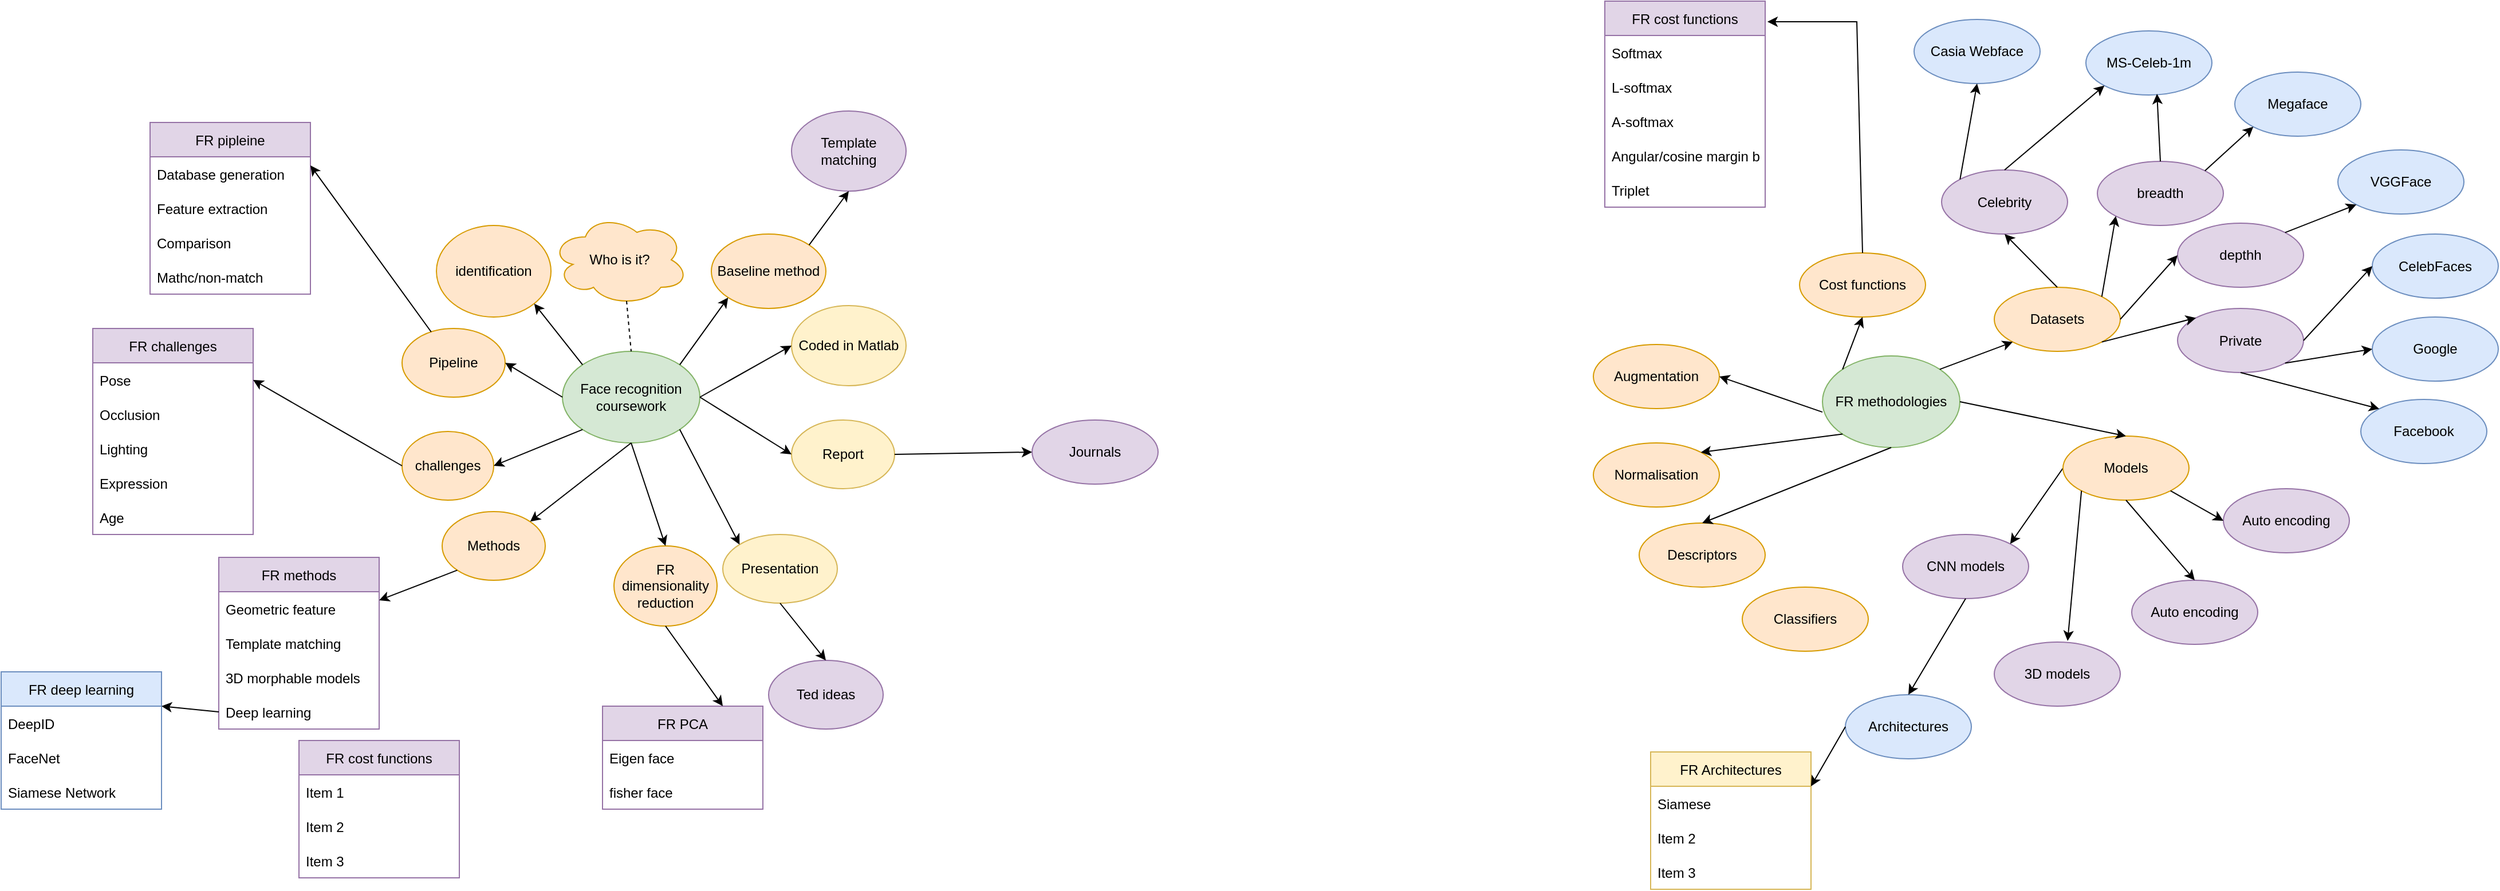 <mxfile version="16.5.1" type="device"><diagram id="HhDOlZ_Z6bq9f6RUMag8" name="Page-1"><mxGraphModel dx="1422" dy="865" grid="1" gridSize="10" guides="1" tooltips="1" connect="1" arrows="1" fold="1" page="1" pageScale="1" pageWidth="1169" pageHeight="827" math="0" shadow="0"><root><mxCell id="0"/><mxCell id="1" parent="0"/><mxCell id="H_3kxRX-NUofgv-dXntm-1" value="Face recognition coursework" style="ellipse;whiteSpace=wrap;html=1;fillColor=#d5e8d4;strokeColor=#82b366;" parent="1" vertex="1"><mxGeometry x="550" y="330" width="120" height="80" as="geometry"/></mxCell><mxCell id="H_3kxRX-NUofgv-dXntm-3" value="Who is it?" style="ellipse;shape=cloud;whiteSpace=wrap;html=1;fillColor=#ffe6cc;strokeColor=#d79b00;" parent="1" vertex="1"><mxGeometry x="540" y="210" width="120" height="80" as="geometry"/></mxCell><mxCell id="H_3kxRX-NUofgv-dXntm-4" value="" style="endArrow=none;dashed=1;html=1;rounded=0;entryX=0.5;entryY=0;entryDx=0;entryDy=0;exitX=0.55;exitY=0.95;exitDx=0;exitDy=0;exitPerimeter=0;" parent="1" source="H_3kxRX-NUofgv-dXntm-3" target="H_3kxRX-NUofgv-dXntm-1" edge="1"><mxGeometry width="50" height="50" relative="1" as="geometry"><mxPoint x="540" y="460" as="sourcePoint"/><mxPoint x="590" y="410" as="targetPoint"/></mxGeometry></mxCell><mxCell id="H_3kxRX-NUofgv-dXntm-7" value="identification" style="ellipse;whiteSpace=wrap;html=1;fillColor=#ffe6cc;strokeColor=#d79b00;" parent="1" vertex="1"><mxGeometry x="440" y="220" width="100" height="80" as="geometry"/></mxCell><mxCell id="H_3kxRX-NUofgv-dXntm-8" value="" style="endArrow=classic;html=1;rounded=0;exitX=0;exitY=0;exitDx=0;exitDy=0;entryX=1;entryY=1;entryDx=0;entryDy=0;" parent="1" source="H_3kxRX-NUofgv-dXntm-1" target="H_3kxRX-NUofgv-dXntm-7" edge="1"><mxGeometry width="50" height="50" relative="1" as="geometry"><mxPoint x="540" y="460" as="sourcePoint"/><mxPoint x="590" y="410" as="targetPoint"/></mxGeometry></mxCell><mxCell id="H_3kxRX-NUofgv-dXntm-17" value="Pipeline" style="ellipse;whiteSpace=wrap;html=1;fillColor=#ffe6cc;strokeColor=#d79b00;" parent="1" vertex="1"><mxGeometry x="410" y="310" width="90" height="60" as="geometry"/></mxCell><mxCell id="H_3kxRX-NUofgv-dXntm-18" value="FR pipleine" style="swimlane;fontStyle=0;childLayout=stackLayout;horizontal=1;startSize=30;horizontalStack=0;resizeParent=1;resizeParentMax=0;resizeLast=0;collapsible=1;marginBottom=0;fillColor=#e1d5e7;strokeColor=#9673a6;" parent="1" vertex="1"><mxGeometry x="190" y="130" width="140" height="150" as="geometry"><mxRectangle x="120" y="270" width="90" height="30" as="alternateBounds"/></mxGeometry></mxCell><mxCell id="H_3kxRX-NUofgv-dXntm-19" value="Database generation" style="text;strokeColor=none;fillColor=none;align=left;verticalAlign=middle;spacingLeft=4;spacingRight=4;overflow=hidden;points=[[0,0.5],[1,0.5]];portConstraint=eastwest;rotatable=0;" parent="H_3kxRX-NUofgv-dXntm-18" vertex="1"><mxGeometry y="30" width="140" height="30" as="geometry"/></mxCell><mxCell id="H_3kxRX-NUofgv-dXntm-20" value="Feature extraction" style="text;strokeColor=none;fillColor=none;align=left;verticalAlign=middle;spacingLeft=4;spacingRight=4;overflow=hidden;points=[[0,0.5],[1,0.5]];portConstraint=eastwest;rotatable=0;" parent="H_3kxRX-NUofgv-dXntm-18" vertex="1"><mxGeometry y="60" width="140" height="30" as="geometry"/></mxCell><mxCell id="H_3kxRX-NUofgv-dXntm-21" value="Comparison" style="text;strokeColor=none;fillColor=none;align=left;verticalAlign=middle;spacingLeft=4;spacingRight=4;overflow=hidden;points=[[0,0.5],[1,0.5]];portConstraint=eastwest;rotatable=0;" parent="H_3kxRX-NUofgv-dXntm-18" vertex="1"><mxGeometry y="90" width="140" height="30" as="geometry"/></mxCell><mxCell id="H_3kxRX-NUofgv-dXntm-22" value="Mathc/non-match" style="text;strokeColor=none;fillColor=none;align=left;verticalAlign=middle;spacingLeft=4;spacingRight=4;overflow=hidden;points=[[0,0.5],[1,0.5]];portConstraint=eastwest;rotatable=0;" parent="H_3kxRX-NUofgv-dXntm-18" vertex="1"><mxGeometry y="120" width="140" height="30" as="geometry"/></mxCell><mxCell id="H_3kxRX-NUofgv-dXntm-23" value="" style="endArrow=classic;html=1;rounded=0;exitX=0;exitY=0.5;exitDx=0;exitDy=0;entryX=1;entryY=0.5;entryDx=0;entryDy=0;" parent="1" source="H_3kxRX-NUofgv-dXntm-1" target="H_3kxRX-NUofgv-dXntm-17" edge="1"><mxGeometry width="50" height="50" relative="1" as="geometry"><mxPoint x="540" y="460" as="sourcePoint"/><mxPoint x="590" y="410" as="targetPoint"/></mxGeometry></mxCell><mxCell id="H_3kxRX-NUofgv-dXntm-24" value="" style="endArrow=classic;html=1;rounded=0;entryX=1;entryY=0.25;entryDx=0;entryDy=0;" parent="1" source="H_3kxRX-NUofgv-dXntm-17" target="H_3kxRX-NUofgv-dXntm-18" edge="1"><mxGeometry width="50" height="50" relative="1" as="geometry"><mxPoint x="540" y="460" as="sourcePoint"/><mxPoint x="260" y="320" as="targetPoint"/></mxGeometry></mxCell><mxCell id="H_3kxRX-NUofgv-dXntm-25" value="challenges" style="ellipse;whiteSpace=wrap;html=1;fillColor=#ffe6cc;strokeColor=#d79b00;" parent="1" vertex="1"><mxGeometry x="410" y="400" width="80" height="60" as="geometry"/></mxCell><mxCell id="H_3kxRX-NUofgv-dXntm-26" value="FR challenges" style="swimlane;fontStyle=0;childLayout=stackLayout;horizontal=1;startSize=30;horizontalStack=0;resizeParent=1;resizeParentMax=0;resizeLast=0;collapsible=1;marginBottom=0;fillColor=#e1d5e7;strokeColor=#9673a6;" parent="1" vertex="1"><mxGeometry x="140" y="310" width="140" height="180" as="geometry"/></mxCell><mxCell id="H_3kxRX-NUofgv-dXntm-27" value="Pose" style="text;strokeColor=none;fillColor=none;align=left;verticalAlign=middle;spacingLeft=4;spacingRight=4;overflow=hidden;points=[[0,0.5],[1,0.5]];portConstraint=eastwest;rotatable=0;" parent="H_3kxRX-NUofgv-dXntm-26" vertex="1"><mxGeometry y="30" width="140" height="30" as="geometry"/></mxCell><mxCell id="H_3kxRX-NUofgv-dXntm-28" value="Occlusion" style="text;strokeColor=none;fillColor=none;align=left;verticalAlign=middle;spacingLeft=4;spacingRight=4;overflow=hidden;points=[[0,0.5],[1,0.5]];portConstraint=eastwest;rotatable=0;" parent="H_3kxRX-NUofgv-dXntm-26" vertex="1"><mxGeometry y="60" width="140" height="30" as="geometry"/></mxCell><mxCell id="H_3kxRX-NUofgv-dXntm-29" value="Lighting" style="text;strokeColor=none;fillColor=none;align=left;verticalAlign=middle;spacingLeft=4;spacingRight=4;overflow=hidden;points=[[0,0.5],[1,0.5]];portConstraint=eastwest;rotatable=0;" parent="H_3kxRX-NUofgv-dXntm-26" vertex="1"><mxGeometry y="90" width="140" height="30" as="geometry"/></mxCell><mxCell id="H_3kxRX-NUofgv-dXntm-30" value="Expression" style="text;strokeColor=none;fillColor=none;align=left;verticalAlign=middle;spacingLeft=4;spacingRight=4;overflow=hidden;points=[[0,0.5],[1,0.5]];portConstraint=eastwest;rotatable=0;" parent="H_3kxRX-NUofgv-dXntm-26" vertex="1"><mxGeometry y="120" width="140" height="30" as="geometry"/></mxCell><mxCell id="H_3kxRX-NUofgv-dXntm-31" value="Age" style="text;strokeColor=none;fillColor=none;align=left;verticalAlign=middle;spacingLeft=4;spacingRight=4;overflow=hidden;points=[[0,0.5],[1,0.5]];portConstraint=eastwest;rotatable=0;" parent="H_3kxRX-NUofgv-dXntm-26" vertex="1"><mxGeometry y="150" width="140" height="30" as="geometry"/></mxCell><mxCell id="H_3kxRX-NUofgv-dXntm-32" value="" style="endArrow=classic;html=1;rounded=0;entryX=1;entryY=0.5;entryDx=0;entryDy=0;exitX=0;exitY=1;exitDx=0;exitDy=0;" parent="1" source="H_3kxRX-NUofgv-dXntm-1" target="H_3kxRX-NUofgv-dXntm-25" edge="1"><mxGeometry width="50" height="50" relative="1" as="geometry"><mxPoint x="540" y="460" as="sourcePoint"/><mxPoint x="590" y="410" as="targetPoint"/></mxGeometry></mxCell><mxCell id="H_3kxRX-NUofgv-dXntm-33" value="" style="endArrow=classic;html=1;rounded=0;exitX=0;exitY=0.5;exitDx=0;exitDy=0;entryX=1;entryY=0.25;entryDx=0;entryDy=0;" parent="1" source="H_3kxRX-NUofgv-dXntm-25" target="H_3kxRX-NUofgv-dXntm-26" edge="1"><mxGeometry width="50" height="50" relative="1" as="geometry"><mxPoint x="540" y="460" as="sourcePoint"/><mxPoint x="590" y="410" as="targetPoint"/></mxGeometry></mxCell><mxCell id="H_3kxRX-NUofgv-dXntm-34" value="Methods" style="ellipse;whiteSpace=wrap;html=1;fillColor=#ffe6cc;strokeColor=#d79b00;" parent="1" vertex="1"><mxGeometry x="445" y="470" width="90" height="60" as="geometry"/></mxCell><mxCell id="H_3kxRX-NUofgv-dXntm-35" value="FR methods" style="swimlane;fontStyle=0;childLayout=stackLayout;horizontal=1;startSize=30;horizontalStack=0;resizeParent=1;resizeParentMax=0;resizeLast=0;collapsible=1;marginBottom=0;fillColor=#e1d5e7;strokeColor=#9673a6;" parent="1" vertex="1"><mxGeometry x="250" y="510" width="140" height="150" as="geometry"/></mxCell><mxCell id="H_3kxRX-NUofgv-dXntm-36" value="Geometric feature" style="text;align=left;verticalAlign=middle;spacingLeft=4;spacingRight=4;overflow=hidden;points=[[0,0.5],[1,0.5]];portConstraint=eastwest;rotatable=0;" parent="H_3kxRX-NUofgv-dXntm-35" vertex="1"><mxGeometry y="30" width="140" height="30" as="geometry"/></mxCell><mxCell id="H_3kxRX-NUofgv-dXntm-37" value="Template matching" style="text;strokeColor=none;fillColor=none;align=left;verticalAlign=middle;spacingLeft=4;spacingRight=4;overflow=hidden;points=[[0,0.5],[1,0.5]];portConstraint=eastwest;rotatable=0;" parent="H_3kxRX-NUofgv-dXntm-35" vertex="1"><mxGeometry y="60" width="140" height="30" as="geometry"/></mxCell><mxCell id="H_3kxRX-NUofgv-dXntm-48" value="3D morphable models" style="text;strokeColor=none;fillColor=none;align=left;verticalAlign=middle;spacingLeft=4;spacingRight=4;overflow=hidden;points=[[0,0.5],[1,0.5]];portConstraint=eastwest;rotatable=0;" parent="H_3kxRX-NUofgv-dXntm-35" vertex="1"><mxGeometry y="90" width="140" height="30" as="geometry"/></mxCell><mxCell id="H_3kxRX-NUofgv-dXntm-49" value="Deep learning" style="text;strokeColor=none;fillColor=none;align=left;verticalAlign=middle;spacingLeft=4;spacingRight=4;overflow=hidden;points=[[0,0.5],[1,0.5]];portConstraint=eastwest;rotatable=0;" parent="H_3kxRX-NUofgv-dXntm-35" vertex="1"><mxGeometry y="120" width="140" height="30" as="geometry"/></mxCell><mxCell id="H_3kxRX-NUofgv-dXntm-39" value="" style="endArrow=classic;html=1;rounded=0;entryX=1;entryY=0;entryDx=0;entryDy=0;exitX=0.5;exitY=1;exitDx=0;exitDy=0;" parent="1" source="H_3kxRX-NUofgv-dXntm-1" target="H_3kxRX-NUofgv-dXntm-34" edge="1"><mxGeometry width="50" height="50" relative="1" as="geometry"><mxPoint x="610" y="430" as="sourcePoint"/><mxPoint x="590" y="410" as="targetPoint"/></mxGeometry></mxCell><mxCell id="H_3kxRX-NUofgv-dXntm-40" value="" style="endArrow=classic;html=1;rounded=0;exitX=0;exitY=1;exitDx=0;exitDy=0;entryX=1;entryY=0.25;entryDx=0;entryDy=0;" parent="1" source="H_3kxRX-NUofgv-dXntm-34" target="H_3kxRX-NUofgv-dXntm-35" edge="1"><mxGeometry width="50" height="50" relative="1" as="geometry"><mxPoint x="540" y="460" as="sourcePoint"/><mxPoint x="590" y="410" as="targetPoint"/></mxGeometry></mxCell><mxCell id="H_3kxRX-NUofgv-dXntm-41" value="FR dimensionality reduction" style="ellipse;whiteSpace=wrap;html=1;fillColor=#ffe6cc;strokeColor=#d79b00;" parent="1" vertex="1"><mxGeometry x="595" y="500" width="90" height="70" as="geometry"/></mxCell><mxCell id="H_3kxRX-NUofgv-dXntm-42" value="FR PCA" style="swimlane;fontStyle=0;childLayout=stackLayout;horizontal=1;startSize=30;horizontalStack=0;resizeParent=1;resizeParentMax=0;resizeLast=0;collapsible=1;marginBottom=0;fillColor=#e1d5e7;strokeColor=#9673a6;" parent="1" vertex="1"><mxGeometry x="585" y="640" width="140" height="90" as="geometry"/></mxCell><mxCell id="H_3kxRX-NUofgv-dXntm-43" value="Eigen face" style="text;strokeColor=none;fillColor=none;align=left;verticalAlign=middle;spacingLeft=4;spacingRight=4;overflow=hidden;points=[[0,0.5],[1,0.5]];portConstraint=eastwest;rotatable=0;" parent="H_3kxRX-NUofgv-dXntm-42" vertex="1"><mxGeometry y="30" width="140" height="30" as="geometry"/></mxCell><mxCell id="H_3kxRX-NUofgv-dXntm-44" value="fisher face" style="text;strokeColor=none;fillColor=none;align=left;verticalAlign=middle;spacingLeft=4;spacingRight=4;overflow=hidden;points=[[0,0.5],[1,0.5]];portConstraint=eastwest;rotatable=0;" parent="H_3kxRX-NUofgv-dXntm-42" vertex="1"><mxGeometry y="60" width="140" height="30" as="geometry"/></mxCell><mxCell id="H_3kxRX-NUofgv-dXntm-46" value="" style="endArrow=classic;html=1;rounded=0;exitX=0.5;exitY=1;exitDx=0;exitDy=0;entryX=0.5;entryY=0;entryDx=0;entryDy=0;" parent="1" source="H_3kxRX-NUofgv-dXntm-1" target="H_3kxRX-NUofgv-dXntm-41" edge="1"><mxGeometry width="50" height="50" relative="1" as="geometry"><mxPoint x="540" y="450" as="sourcePoint"/><mxPoint x="590" y="400" as="targetPoint"/></mxGeometry></mxCell><mxCell id="H_3kxRX-NUofgv-dXntm-47" value="" style="endArrow=classic;html=1;rounded=0;exitX=0.5;exitY=1;exitDx=0;exitDy=0;entryX=0.75;entryY=0;entryDx=0;entryDy=0;" parent="1" source="H_3kxRX-NUofgv-dXntm-41" target="H_3kxRX-NUofgv-dXntm-42" edge="1"><mxGeometry width="50" height="50" relative="1" as="geometry"><mxPoint x="540" y="450" as="sourcePoint"/><mxPoint x="590" y="400" as="targetPoint"/></mxGeometry></mxCell><mxCell id="H_3kxRX-NUofgv-dXntm-50" value="FR deep learning" style="swimlane;fontStyle=0;childLayout=stackLayout;horizontal=1;startSize=30;horizontalStack=0;resizeParent=1;resizeParentMax=0;resizeLast=0;collapsible=1;marginBottom=0;fillColor=#dae8fc;strokeColor=#6c8ebf;" parent="1" vertex="1"><mxGeometry x="60" y="610" width="140" height="120" as="geometry"/></mxCell><mxCell id="H_3kxRX-NUofgv-dXntm-51" value="DeepID" style="text;strokeColor=none;fillColor=none;align=left;verticalAlign=middle;spacingLeft=4;spacingRight=4;overflow=hidden;points=[[0,0.5],[1,0.5]];portConstraint=eastwest;rotatable=0;" parent="H_3kxRX-NUofgv-dXntm-50" vertex="1"><mxGeometry y="30" width="140" height="30" as="geometry"/></mxCell><mxCell id="H_3kxRX-NUofgv-dXntm-52" value="FaceNet" style="text;strokeColor=none;fillColor=none;align=left;verticalAlign=middle;spacingLeft=4;spacingRight=4;overflow=hidden;points=[[0,0.5],[1,0.5]];portConstraint=eastwest;rotatable=0;" parent="H_3kxRX-NUofgv-dXntm-50" vertex="1"><mxGeometry y="60" width="140" height="30" as="geometry"/></mxCell><mxCell id="H_3kxRX-NUofgv-dXntm-53" value="Siamese Network" style="text;strokeColor=none;fillColor=none;align=left;verticalAlign=middle;spacingLeft=4;spacingRight=4;overflow=hidden;points=[[0,0.5],[1,0.5]];portConstraint=eastwest;rotatable=0;" parent="H_3kxRX-NUofgv-dXntm-50" vertex="1"><mxGeometry y="90" width="140" height="30" as="geometry"/></mxCell><mxCell id="H_3kxRX-NUofgv-dXntm-54" value="" style="endArrow=classic;html=1;rounded=0;exitX=0;exitY=0.5;exitDx=0;exitDy=0;entryX=1;entryY=0.25;entryDx=0;entryDy=0;" parent="1" source="H_3kxRX-NUofgv-dXntm-49" target="H_3kxRX-NUofgv-dXntm-50" edge="1"><mxGeometry width="50" height="50" relative="1" as="geometry"><mxPoint x="540" y="550" as="sourcePoint"/><mxPoint x="590" y="500" as="targetPoint"/></mxGeometry></mxCell><mxCell id="H_3kxRX-NUofgv-dXntm-55" value="Baseline method" style="ellipse;whiteSpace=wrap;html=1;fillColor=#ffe6cc;strokeColor=#d79b00;" parent="1" vertex="1"><mxGeometry x="680" y="227.5" width="100" height="65" as="geometry"/></mxCell><mxCell id="H_3kxRX-NUofgv-dXntm-56" value="Template matching" style="ellipse;whiteSpace=wrap;html=1;fillColor=#e1d5e7;strokeColor=#9673a6;" parent="1" vertex="1"><mxGeometry x="750" y="120" width="100" height="70" as="geometry"/></mxCell><mxCell id="H_3kxRX-NUofgv-dXntm-57" value="" style="endArrow=classic;html=1;rounded=0;exitX=1;exitY=0;exitDx=0;exitDy=0;entryX=0;entryY=1;entryDx=0;entryDy=0;" parent="1" source="H_3kxRX-NUofgv-dXntm-1" target="H_3kxRX-NUofgv-dXntm-55" edge="1"><mxGeometry width="50" height="50" relative="1" as="geometry"><mxPoint x="540" y="450" as="sourcePoint"/><mxPoint x="590" y="400" as="targetPoint"/></mxGeometry></mxCell><mxCell id="H_3kxRX-NUofgv-dXntm-58" value="" style="endArrow=classic;html=1;rounded=0;exitX=1;exitY=0;exitDx=0;exitDy=0;entryX=0.5;entryY=1;entryDx=0;entryDy=0;" parent="1" source="H_3kxRX-NUofgv-dXntm-55" target="H_3kxRX-NUofgv-dXntm-56" edge="1"><mxGeometry width="50" height="50" relative="1" as="geometry"><mxPoint x="540" y="450" as="sourcePoint"/><mxPoint x="590" y="400" as="targetPoint"/></mxGeometry></mxCell><mxCell id="H_3kxRX-NUofgv-dXntm-59" value="Coded in Matlab" style="ellipse;whiteSpace=wrap;html=1;fillColor=#fff2cc;strokeColor=#d6b656;" parent="1" vertex="1"><mxGeometry x="750" y="290" width="100" height="70" as="geometry"/></mxCell><mxCell id="H_3kxRX-NUofgv-dXntm-60" value="" style="endArrow=classic;html=1;rounded=0;entryX=0;entryY=0.5;entryDx=0;entryDy=0;exitX=1;exitY=0.5;exitDx=0;exitDy=0;" parent="1" source="H_3kxRX-NUofgv-dXntm-1" target="H_3kxRX-NUofgv-dXntm-59" edge="1"><mxGeometry width="50" height="50" relative="1" as="geometry"><mxPoint x="540" y="450" as="sourcePoint"/><mxPoint x="590" y="400" as="targetPoint"/></mxGeometry></mxCell><mxCell id="H_3kxRX-NUofgv-dXntm-61" value="Report" style="ellipse;whiteSpace=wrap;html=1;fillColor=#fff2cc;strokeColor=#d6b656;" parent="1" vertex="1"><mxGeometry x="750" y="390" width="90" height="60" as="geometry"/></mxCell><mxCell id="H_3kxRX-NUofgv-dXntm-62" value="" style="endArrow=classic;html=1;rounded=0;exitX=1;exitY=0.5;exitDx=0;exitDy=0;entryX=0;entryY=0.5;entryDx=0;entryDy=0;" parent="1" source="H_3kxRX-NUofgv-dXntm-1" target="H_3kxRX-NUofgv-dXntm-61" edge="1"><mxGeometry width="50" height="50" relative="1" as="geometry"><mxPoint x="540" y="450" as="sourcePoint"/><mxPoint x="590" y="400" as="targetPoint"/></mxGeometry></mxCell><mxCell id="H_3kxRX-NUofgv-dXntm-63" value="Presentation" style="ellipse;whiteSpace=wrap;html=1;fillColor=#fff2cc;strokeColor=#d6b656;" parent="1" vertex="1"><mxGeometry x="690" y="490" width="100" height="60" as="geometry"/></mxCell><mxCell id="H_3kxRX-NUofgv-dXntm-64" value="" style="endArrow=classic;html=1;rounded=0;entryX=0;entryY=0;entryDx=0;entryDy=0;exitX=1;exitY=1;exitDx=0;exitDy=0;" parent="1" source="H_3kxRX-NUofgv-dXntm-1" target="H_3kxRX-NUofgv-dXntm-63" edge="1"><mxGeometry width="50" height="50" relative="1" as="geometry"><mxPoint x="540" y="450" as="sourcePoint"/><mxPoint x="590" y="400" as="targetPoint"/></mxGeometry></mxCell><mxCell id="H_3kxRX-NUofgv-dXntm-65" value="Journals" style="ellipse;whiteSpace=wrap;html=1;fillColor=#e1d5e7;strokeColor=#9673a6;" parent="1" vertex="1"><mxGeometry x="960" y="390" width="110" height="56" as="geometry"/></mxCell><mxCell id="H_3kxRX-NUofgv-dXntm-66" value="" style="endArrow=classic;html=1;rounded=0;entryX=0;entryY=0.5;entryDx=0;entryDy=0;exitX=1;exitY=0.5;exitDx=0;exitDy=0;" parent="1" source="H_3kxRX-NUofgv-dXntm-61" target="H_3kxRX-NUofgv-dXntm-65" edge="1"><mxGeometry width="50" height="50" relative="1" as="geometry"><mxPoint x="630" y="450" as="sourcePoint"/><mxPoint x="680" y="400" as="targetPoint"/></mxGeometry></mxCell><mxCell id="H_3kxRX-NUofgv-dXntm-67" value="Ted ideas" style="ellipse;whiteSpace=wrap;html=1;fillColor=#e1d5e7;strokeColor=#9673a6;" parent="1" vertex="1"><mxGeometry x="730" y="600" width="100" height="60" as="geometry"/></mxCell><mxCell id="H_3kxRX-NUofgv-dXntm-68" value="" style="endArrow=classic;html=1;rounded=0;entryX=0.5;entryY=0;entryDx=0;entryDy=0;exitX=0.5;exitY=1;exitDx=0;exitDy=0;" parent="1" source="H_3kxRX-NUofgv-dXntm-63" target="H_3kxRX-NUofgv-dXntm-67" edge="1"><mxGeometry width="50" height="50" relative="1" as="geometry"><mxPoint x="630" y="450" as="sourcePoint"/><mxPoint x="680" y="400" as="targetPoint"/></mxGeometry></mxCell><mxCell id="ss_NoG9Fkka73wutALE1-1" value="FR cost functions" style="swimlane;fontStyle=0;childLayout=stackLayout;horizontal=1;startSize=30;horizontalStack=0;resizeParent=1;resizeParentMax=0;resizeLast=0;collapsible=1;marginBottom=0;fillColor=#e1d5e7;strokeColor=#9673a6;" parent="1" vertex="1"><mxGeometry x="320" y="670" width="140" height="120" as="geometry"/></mxCell><mxCell id="ss_NoG9Fkka73wutALE1-2" value="Item 1" style="text;strokeColor=none;fillColor=none;align=left;verticalAlign=middle;spacingLeft=4;spacingRight=4;overflow=hidden;points=[[0,0.5],[1,0.5]];portConstraint=eastwest;rotatable=0;" parent="ss_NoG9Fkka73wutALE1-1" vertex="1"><mxGeometry y="30" width="140" height="30" as="geometry"/></mxCell><mxCell id="ss_NoG9Fkka73wutALE1-3" value="Item 2" style="text;strokeColor=none;fillColor=none;align=left;verticalAlign=middle;spacingLeft=4;spacingRight=4;overflow=hidden;points=[[0,0.5],[1,0.5]];portConstraint=eastwest;rotatable=0;" parent="ss_NoG9Fkka73wutALE1-1" vertex="1"><mxGeometry y="60" width="140" height="30" as="geometry"/></mxCell><mxCell id="ss_NoG9Fkka73wutALE1-4" value="Item 3" style="text;strokeColor=none;fillColor=none;align=left;verticalAlign=middle;spacingLeft=4;spacingRight=4;overflow=hidden;points=[[0,0.5],[1,0.5]];portConstraint=eastwest;rotatable=0;" parent="ss_NoG9Fkka73wutALE1-1" vertex="1"><mxGeometry y="90" width="140" height="30" as="geometry"/></mxCell><mxCell id="ss_NoG9Fkka73wutALE1-5" value="FR methodologies" style="ellipse;whiteSpace=wrap;html=1;fillColor=#d5e8d4;strokeColor=#82b366;" parent="1" vertex="1"><mxGeometry x="1650" y="334" width="120" height="80" as="geometry"/></mxCell><mxCell id="ss_NoG9Fkka73wutALE1-6" value="Cost functions" style="ellipse;whiteSpace=wrap;html=1;fillColor=#ffe6cc;strokeColor=#d79b00;" parent="1" vertex="1"><mxGeometry x="1630" y="244" width="110" height="56" as="geometry"/></mxCell><mxCell id="ss_NoG9Fkka73wutALE1-7" value="Datasets" style="ellipse;whiteSpace=wrap;html=1;fillColor=#ffe6cc;strokeColor=#d79b00;" parent="1" vertex="1"><mxGeometry x="1800" y="274" width="110" height="56" as="geometry"/></mxCell><mxCell id="ss_NoG9Fkka73wutALE1-8" value="" style="endArrow=classic;html=1;rounded=0;exitX=0;exitY=0;exitDx=0;exitDy=0;entryX=0.5;entryY=1;entryDx=0;entryDy=0;" parent="1" source="ss_NoG9Fkka73wutALE1-5" target="ss_NoG9Fkka73wutALE1-6" edge="1"><mxGeometry width="50" height="50" relative="1" as="geometry"><mxPoint x="1350" y="470" as="sourcePoint"/><mxPoint x="1740" y="272" as="targetPoint"/></mxGeometry></mxCell><mxCell id="ss_NoG9Fkka73wutALE1-9" value="" style="endArrow=classic;html=1;rounded=0;entryX=0;entryY=1;entryDx=0;entryDy=0;exitX=1;exitY=0;exitDx=0;exitDy=0;" parent="1" source="ss_NoG9Fkka73wutALE1-5" target="ss_NoG9Fkka73wutALE1-7" edge="1"><mxGeometry width="50" height="50" relative="1" as="geometry"><mxPoint x="1350" y="470" as="sourcePoint"/><mxPoint x="1400" y="420" as="targetPoint"/></mxGeometry></mxCell><mxCell id="ss_NoG9Fkka73wutALE1-10" value="MS-Celeb-1m" style="ellipse;whiteSpace=wrap;html=1;fillColor=#dae8fc;strokeColor=#6c8ebf;" parent="1" vertex="1"><mxGeometry x="1880" y="50" width="110" height="56" as="geometry"/></mxCell><mxCell id="ss_NoG9Fkka73wutALE1-11" value="Megaface" style="ellipse;whiteSpace=wrap;html=1;fillColor=#dae8fc;strokeColor=#6c8ebf;" parent="1" vertex="1"><mxGeometry x="2010" y="86" width="110" height="56" as="geometry"/></mxCell><mxCell id="ss_NoG9Fkka73wutALE1-12" value="VGGFace" style="ellipse;whiteSpace=wrap;html=1;fillColor=#dae8fc;strokeColor=#6c8ebf;" parent="1" vertex="1"><mxGeometry x="2100" y="154" width="110" height="56" as="geometry"/></mxCell><mxCell id="ss_NoG9Fkka73wutALE1-13" value="Casia Webface" style="ellipse;whiteSpace=wrap;html=1;fillColor=#dae8fc;strokeColor=#6c8ebf;" parent="1" vertex="1"><mxGeometry x="1730" y="40" width="110" height="56" as="geometry"/></mxCell><mxCell id="ss_NoG9Fkka73wutALE1-14" value="Celebrity" style="ellipse;whiteSpace=wrap;html=1;fillColor=#e1d5e7;strokeColor=#9673a6;" parent="1" vertex="1"><mxGeometry x="1754" y="171.5" width="110" height="56" as="geometry"/></mxCell><mxCell id="ss_NoG9Fkka73wutALE1-15" value="breadth" style="ellipse;whiteSpace=wrap;html=1;fillColor=#e1d5e7;strokeColor=#9673a6;" parent="1" vertex="1"><mxGeometry x="1890" y="164" width="110" height="56" as="geometry"/></mxCell><mxCell id="ss_NoG9Fkka73wutALE1-16" value="depthh" style="ellipse;whiteSpace=wrap;html=1;fillColor=#e1d5e7;strokeColor=#9673a6;" parent="1" vertex="1"><mxGeometry x="1960" y="218" width="110" height="56" as="geometry"/></mxCell><mxCell id="ss_NoG9Fkka73wutALE1-17" value="Private" style="ellipse;whiteSpace=wrap;html=1;fillColor=#e1d5e7;strokeColor=#9673a6;" parent="1" vertex="1"><mxGeometry x="1960" y="292.5" width="110" height="56" as="geometry"/></mxCell><mxCell id="ss_NoG9Fkka73wutALE1-18" value="" style="endArrow=classic;html=1;rounded=0;entryX=0.5;entryY=1;entryDx=0;entryDy=0;exitX=0.5;exitY=0;exitDx=0;exitDy=0;" parent="1" source="ss_NoG9Fkka73wutALE1-7" target="ss_NoG9Fkka73wutALE1-14" edge="1"><mxGeometry width="50" height="50" relative="1" as="geometry"><mxPoint x="1810" y="490" as="sourcePoint"/><mxPoint x="1860" y="440" as="targetPoint"/></mxGeometry></mxCell><mxCell id="ss_NoG9Fkka73wutALE1-19" value="" style="endArrow=classic;html=1;rounded=0;entryX=0;entryY=1;entryDx=0;entryDy=0;exitX=1;exitY=0;exitDx=0;exitDy=0;" parent="1" source="ss_NoG9Fkka73wutALE1-7" target="ss_NoG9Fkka73wutALE1-15" edge="1"><mxGeometry width="50" height="50" relative="1" as="geometry"><mxPoint x="1800" y="490" as="sourcePoint"/><mxPoint x="1850" y="440" as="targetPoint"/></mxGeometry></mxCell><mxCell id="ss_NoG9Fkka73wutALE1-20" value="" style="endArrow=classic;html=1;rounded=0;entryX=0;entryY=0.5;entryDx=0;entryDy=0;exitX=1;exitY=0.5;exitDx=0;exitDy=0;" parent="1" source="ss_NoG9Fkka73wutALE1-7" target="ss_NoG9Fkka73wutALE1-16" edge="1"><mxGeometry width="50" height="50" relative="1" as="geometry"><mxPoint x="1860" y="510" as="sourcePoint"/><mxPoint x="1910" y="460" as="targetPoint"/></mxGeometry></mxCell><mxCell id="ss_NoG9Fkka73wutALE1-21" value="" style="endArrow=classic;html=1;rounded=0;entryX=0;entryY=0;entryDx=0;entryDy=0;exitX=1;exitY=1;exitDx=0;exitDy=0;" parent="1" source="ss_NoG9Fkka73wutALE1-7" target="ss_NoG9Fkka73wutALE1-17" edge="1"><mxGeometry width="50" height="50" relative="1" as="geometry"><mxPoint x="1870" y="490" as="sourcePoint"/><mxPoint x="1920" y="440" as="targetPoint"/></mxGeometry></mxCell><mxCell id="ss_NoG9Fkka73wutALE1-22" value="" style="endArrow=classic;html=1;rounded=0;exitX=0.5;exitY=0;exitDx=0;exitDy=0;entryX=0;entryY=1;entryDx=0;entryDy=0;" parent="1" source="ss_NoG9Fkka73wutALE1-14" target="ss_NoG9Fkka73wutALE1-10" edge="1"><mxGeometry width="50" height="50" relative="1" as="geometry"><mxPoint x="1870" y="140" as="sourcePoint"/><mxPoint x="1920" y="90" as="targetPoint"/></mxGeometry></mxCell><mxCell id="ss_NoG9Fkka73wutALE1-23" value="" style="endArrow=classic;html=1;rounded=0;exitX=0.5;exitY=0;exitDx=0;exitDy=0;entryX=0.564;entryY=0.982;entryDx=0;entryDy=0;entryPerimeter=0;" parent="1" source="ss_NoG9Fkka73wutALE1-15" target="ss_NoG9Fkka73wutALE1-10" edge="1"><mxGeometry width="50" height="50" relative="1" as="geometry"><mxPoint x="2000" y="170" as="sourcePoint"/><mxPoint x="2050" y="120" as="targetPoint"/></mxGeometry></mxCell><mxCell id="ss_NoG9Fkka73wutALE1-24" value="" style="endArrow=classic;html=1;rounded=0;exitX=1;exitY=0;exitDx=0;exitDy=0;entryX=0;entryY=1;entryDx=0;entryDy=0;" parent="1" source="ss_NoG9Fkka73wutALE1-15" target="ss_NoG9Fkka73wutALE1-11" edge="1"><mxGeometry width="50" height="50" relative="1" as="geometry"><mxPoint x="1980" y="500" as="sourcePoint"/><mxPoint x="2030" y="450" as="targetPoint"/></mxGeometry></mxCell><mxCell id="ss_NoG9Fkka73wutALE1-25" value="" style="endArrow=classic;html=1;rounded=0;exitX=1;exitY=0;exitDx=0;exitDy=0;entryX=0;entryY=1;entryDx=0;entryDy=0;" parent="1" source="ss_NoG9Fkka73wutALE1-16" target="ss_NoG9Fkka73wutALE1-12" edge="1"><mxGeometry width="50" height="50" relative="1" as="geometry"><mxPoint x="2120" y="430" as="sourcePoint"/><mxPoint x="2170" y="380" as="targetPoint"/></mxGeometry></mxCell><mxCell id="ss_NoG9Fkka73wutALE1-26" value="" style="endArrow=classic;html=1;rounded=0;exitX=0;exitY=0;exitDx=0;exitDy=0;entryX=0.5;entryY=1;entryDx=0;entryDy=0;" parent="1" source="ss_NoG9Fkka73wutALE1-14" target="ss_NoG9Fkka73wutALE1-13" edge="1"><mxGeometry width="50" height="50" relative="1" as="geometry"><mxPoint x="1750" y="160" as="sourcePoint"/><mxPoint x="1800" y="110" as="targetPoint"/></mxGeometry></mxCell><mxCell id="ss_NoG9Fkka73wutALE1-27" value="CelebFaces" style="ellipse;whiteSpace=wrap;html=1;fillColor=#dae8fc;strokeColor=#6c8ebf;" parent="1" vertex="1"><mxGeometry x="2130" y="227.5" width="110" height="56" as="geometry"/></mxCell><mxCell id="ss_NoG9Fkka73wutALE1-28" value="Google" style="ellipse;whiteSpace=wrap;html=1;fillColor=#dae8fc;strokeColor=#6c8ebf;" parent="1" vertex="1"><mxGeometry x="2130" y="300" width="110" height="56" as="geometry"/></mxCell><mxCell id="ss_NoG9Fkka73wutALE1-29" value="Facebook" style="ellipse;whiteSpace=wrap;html=1;fillColor=#dae8fc;strokeColor=#6c8ebf;" parent="1" vertex="1"><mxGeometry x="2120" y="372" width="110" height="56" as="geometry"/></mxCell><mxCell id="ss_NoG9Fkka73wutALE1-30" value="" style="endArrow=classic;html=1;rounded=0;entryX=0;entryY=0;entryDx=0;entryDy=0;exitX=0.5;exitY=1;exitDx=0;exitDy=0;" parent="1" source="ss_NoG9Fkka73wutALE1-17" target="ss_NoG9Fkka73wutALE1-29" edge="1"><mxGeometry width="50" height="50" relative="1" as="geometry"><mxPoint x="1960" y="470" as="sourcePoint"/><mxPoint x="2010" y="420" as="targetPoint"/></mxGeometry></mxCell><mxCell id="ss_NoG9Fkka73wutALE1-31" value="" style="endArrow=classic;html=1;rounded=0;entryX=0;entryY=0.5;entryDx=0;entryDy=0;exitX=1;exitY=1;exitDx=0;exitDy=0;" parent="1" source="ss_NoG9Fkka73wutALE1-17" target="ss_NoG9Fkka73wutALE1-28" edge="1"><mxGeometry width="50" height="50" relative="1" as="geometry"><mxPoint x="1960" y="460" as="sourcePoint"/><mxPoint x="2010" y="410" as="targetPoint"/></mxGeometry></mxCell><mxCell id="ss_NoG9Fkka73wutALE1-32" value="" style="endArrow=classic;html=1;rounded=0;exitX=1;exitY=0.5;exitDx=0;exitDy=0;entryX=0;entryY=0.5;entryDx=0;entryDy=0;" parent="1" source="ss_NoG9Fkka73wutALE1-17" target="ss_NoG9Fkka73wutALE1-27" edge="1"><mxGeometry width="50" height="50" relative="1" as="geometry"><mxPoint x="2080" y="330" as="sourcePoint"/><mxPoint x="2130" y="280" as="targetPoint"/></mxGeometry></mxCell><mxCell id="ss_NoG9Fkka73wutALE1-33" value="Augmentation" style="ellipse;whiteSpace=wrap;html=1;fillColor=#ffe6cc;strokeColor=#d79b00;" parent="1" vertex="1"><mxGeometry x="1450" y="324" width="110" height="56" as="geometry"/></mxCell><mxCell id="ss_NoG9Fkka73wutALE1-34" value="CNN models" style="ellipse;whiteSpace=wrap;html=1;fillColor=#e1d5e7;strokeColor=#9673a6;" parent="1" vertex="1"><mxGeometry x="1720" y="490" width="110" height="56" as="geometry"/></mxCell><mxCell id="ss_NoG9Fkka73wutALE1-35" value="Architectures" style="ellipse;whiteSpace=wrap;html=1;fillColor=#dae8fc;strokeColor=#6c8ebf;" parent="1" vertex="1"><mxGeometry x="1670" y="630" width="110" height="56" as="geometry"/></mxCell><mxCell id="ss_NoG9Fkka73wutALE1-36" value="" style="endArrow=classic;html=1;rounded=0;exitX=0;exitY=0.5;exitDx=0;exitDy=0;entryX=1;entryY=0;entryDx=0;entryDy=0;" parent="1" source="ss_NoG9Fkka73wutALE1-39" target="ss_NoG9Fkka73wutALE1-34" edge="1"><mxGeometry width="50" height="50" relative="1" as="geometry"><mxPoint x="1490" y="510" as="sourcePoint"/><mxPoint x="1540" y="460" as="targetPoint"/></mxGeometry></mxCell><mxCell id="ss_NoG9Fkka73wutALE1-37" value="" style="endArrow=classic;html=1;rounded=0;exitX=0;exitY=0.613;exitDx=0;exitDy=0;exitPerimeter=0;entryX=1;entryY=0.5;entryDx=0;entryDy=0;" parent="1" source="ss_NoG9Fkka73wutALE1-5" target="ss_NoG9Fkka73wutALE1-33" edge="1"><mxGeometry width="50" height="50" relative="1" as="geometry"><mxPoint x="1490" y="500" as="sourcePoint"/><mxPoint x="1540" y="450" as="targetPoint"/></mxGeometry></mxCell><mxCell id="ss_NoG9Fkka73wutALE1-38" value="" style="endArrow=classic;html=1;rounded=0;exitX=0.5;exitY=1;exitDx=0;exitDy=0;entryX=0.5;entryY=0;entryDx=0;entryDy=0;" parent="1" source="ss_NoG9Fkka73wutALE1-34" target="ss_NoG9Fkka73wutALE1-35" edge="1"><mxGeometry width="50" height="50" relative="1" as="geometry"><mxPoint x="1490" y="580" as="sourcePoint"/><mxPoint x="1540" y="530" as="targetPoint"/></mxGeometry></mxCell><mxCell id="ss_NoG9Fkka73wutALE1-39" value="Models" style="ellipse;whiteSpace=wrap;html=1;fillColor=#ffe6cc;strokeColor=#d79b00;" parent="1" vertex="1"><mxGeometry x="1860" y="404" width="110" height="56" as="geometry"/></mxCell><mxCell id="ss_NoG9Fkka73wutALE1-40" value="" style="endArrow=classic;html=1;rounded=0;exitX=1;exitY=0.5;exitDx=0;exitDy=0;entryX=0.5;entryY=0;entryDx=0;entryDy=0;" parent="1" source="ss_NoG9Fkka73wutALE1-5" target="ss_NoG9Fkka73wutALE1-39" edge="1"><mxGeometry width="50" height="50" relative="1" as="geometry"><mxPoint x="1420" y="500" as="sourcePoint"/><mxPoint x="1470" y="450" as="targetPoint"/></mxGeometry></mxCell><mxCell id="ss_NoG9Fkka73wutALE1-41" value="3D models" style="ellipse;whiteSpace=wrap;html=1;fillColor=#e1d5e7;strokeColor=#9673a6;" parent="1" vertex="1"><mxGeometry x="1800" y="584" width="110" height="56" as="geometry"/></mxCell><mxCell id="ss_NoG9Fkka73wutALE1-42" value="Auto encoding" style="ellipse;whiteSpace=wrap;html=1;fillColor=#e1d5e7;strokeColor=#9673a6;" parent="1" vertex="1"><mxGeometry x="1920" y="530" width="110" height="56" as="geometry"/></mxCell><mxCell id="ss_NoG9Fkka73wutALE1-43" value="Auto encoding" style="ellipse;whiteSpace=wrap;html=1;fillColor=#e1d5e7;strokeColor=#9673a6;" parent="1" vertex="1"><mxGeometry x="2000" y="450" width="110" height="56" as="geometry"/></mxCell><mxCell id="ss_NoG9Fkka73wutALE1-44" value="" style="endArrow=classic;html=1;rounded=0;exitX=0;exitY=1;exitDx=0;exitDy=0;entryX=0.582;entryY=-0.018;entryDx=0;entryDy=0;entryPerimeter=0;" parent="1" source="ss_NoG9Fkka73wutALE1-39" target="ss_NoG9Fkka73wutALE1-41" edge="1"><mxGeometry width="50" height="50" relative="1" as="geometry"><mxPoint x="1390" y="530" as="sourcePoint"/><mxPoint x="1440" y="480" as="targetPoint"/></mxGeometry></mxCell><mxCell id="ss_NoG9Fkka73wutALE1-45" value="" style="endArrow=classic;html=1;rounded=0;exitX=0.5;exitY=1;exitDx=0;exitDy=0;entryX=0.5;entryY=0;entryDx=0;entryDy=0;" parent="1" source="ss_NoG9Fkka73wutALE1-39" target="ss_NoG9Fkka73wutALE1-42" edge="1"><mxGeometry width="50" height="50" relative="1" as="geometry"><mxPoint x="1410" y="490" as="sourcePoint"/><mxPoint x="1460" y="440" as="targetPoint"/></mxGeometry></mxCell><mxCell id="ss_NoG9Fkka73wutALE1-46" value="" style="endArrow=classic;html=1;rounded=0;exitX=1;exitY=1;exitDx=0;exitDy=0;entryX=0;entryY=0.5;entryDx=0;entryDy=0;" parent="1" source="ss_NoG9Fkka73wutALE1-39" target="ss_NoG9Fkka73wutALE1-43" edge="1"><mxGeometry width="50" height="50" relative="1" as="geometry"><mxPoint x="1810" y="440" as="sourcePoint"/><mxPoint x="1860" y="390" as="targetPoint"/></mxGeometry></mxCell><mxCell id="ss_NoG9Fkka73wutALE1-52" value="" style="endArrow=classic;html=1;rounded=0;exitX=0.5;exitY=0;exitDx=0;exitDy=0;entryX=1.014;entryY=0.1;entryDx=0;entryDy=0;entryPerimeter=0;" parent="1" source="ss_NoG9Fkka73wutALE1-6" target="i2fGlJwBQSwKatksFExD-5" edge="1"><mxGeometry width="50" height="50" relative="1" as="geometry"><mxPoint x="1580" y="250" as="sourcePoint"/><mxPoint x="1505" y="186" as="targetPoint"/><Array as="points"><mxPoint x="1680" y="42"/></Array></mxGeometry></mxCell><mxCell id="i2fGlJwBQSwKatksFExD-1" value="Normalisation" style="ellipse;whiteSpace=wrap;html=1;fillColor=#ffe6cc;strokeColor=#d79b00;" vertex="1" parent="1"><mxGeometry x="1450" y="410" width="110" height="56" as="geometry"/></mxCell><mxCell id="i2fGlJwBQSwKatksFExD-2" value="" style="endArrow=classic;html=1;rounded=0;exitX=0;exitY=1;exitDx=0;exitDy=0;entryX=1;entryY=0;entryDx=0;entryDy=0;" edge="1" parent="1" source="ss_NoG9Fkka73wutALE1-5" target="i2fGlJwBQSwKatksFExD-1"><mxGeometry width="50" height="50" relative="1" as="geometry"><mxPoint x="1350" y="490" as="sourcePoint"/><mxPoint x="1400" y="440" as="targetPoint"/></mxGeometry></mxCell><mxCell id="i2fGlJwBQSwKatksFExD-5" value="FR cost functions" style="swimlane;fontStyle=0;childLayout=stackLayout;horizontal=1;startSize=30;horizontalStack=0;resizeParent=1;resizeParentMax=0;resizeLast=0;collapsible=1;marginBottom=0;fillColor=#e1d5e7;strokeColor=#9673a6;" vertex="1" parent="1"><mxGeometry x="1460" y="24" width="140" height="180" as="geometry"/></mxCell><mxCell id="i2fGlJwBQSwKatksFExD-6" value="Softmax" style="text;strokeColor=none;fillColor=none;align=left;verticalAlign=middle;spacingLeft=4;spacingRight=4;overflow=hidden;points=[[0,0.5],[1,0.5]];portConstraint=eastwest;rotatable=0;" vertex="1" parent="i2fGlJwBQSwKatksFExD-5"><mxGeometry y="30" width="140" height="30" as="geometry"/></mxCell><mxCell id="i2fGlJwBQSwKatksFExD-7" value="L-softmax" style="text;strokeColor=none;fillColor=none;align=left;verticalAlign=middle;spacingLeft=4;spacingRight=4;overflow=hidden;points=[[0,0.5],[1,0.5]];portConstraint=eastwest;rotatable=0;" vertex="1" parent="i2fGlJwBQSwKatksFExD-5"><mxGeometry y="60" width="140" height="30" as="geometry"/></mxCell><mxCell id="i2fGlJwBQSwKatksFExD-8" value="A-softmax" style="text;strokeColor=none;fillColor=none;align=left;verticalAlign=middle;spacingLeft=4;spacingRight=4;overflow=hidden;points=[[0,0.5],[1,0.5]];portConstraint=eastwest;rotatable=0;" vertex="1" parent="i2fGlJwBQSwKatksFExD-5"><mxGeometry y="90" width="140" height="30" as="geometry"/></mxCell><mxCell id="i2fGlJwBQSwKatksFExD-9" value="Angular/cosine margin based" style="text;strokeColor=none;fillColor=none;align=left;verticalAlign=middle;spacingLeft=4;spacingRight=4;overflow=hidden;points=[[0,0.5],[1,0.5]];portConstraint=eastwest;rotatable=0;" vertex="1" parent="i2fGlJwBQSwKatksFExD-5"><mxGeometry y="120" width="140" height="30" as="geometry"/></mxCell><mxCell id="i2fGlJwBQSwKatksFExD-22" value="Triplet" style="text;strokeColor=none;fillColor=none;align=left;verticalAlign=middle;spacingLeft=4;spacingRight=4;overflow=hidden;points=[[0,0.5],[1,0.5]];portConstraint=eastwest;rotatable=0;" vertex="1" parent="i2fGlJwBQSwKatksFExD-5"><mxGeometry y="150" width="140" height="30" as="geometry"/></mxCell><mxCell id="i2fGlJwBQSwKatksFExD-10" value="FR Architectures" style="swimlane;fontStyle=0;childLayout=stackLayout;horizontal=1;startSize=30;horizontalStack=0;resizeParent=1;resizeParentMax=0;resizeLast=0;collapsible=1;marginBottom=0;fillColor=#fff2cc;strokeColor=#d6b656;" vertex="1" parent="1"><mxGeometry x="1500" y="680" width="140" height="120" as="geometry"/></mxCell><mxCell id="i2fGlJwBQSwKatksFExD-11" value="Siamese" style="text;strokeColor=none;fillColor=none;align=left;verticalAlign=middle;spacingLeft=4;spacingRight=4;overflow=hidden;points=[[0,0.5],[1,0.5]];portConstraint=eastwest;rotatable=0;" vertex="1" parent="i2fGlJwBQSwKatksFExD-10"><mxGeometry y="30" width="140" height="30" as="geometry"/></mxCell><mxCell id="i2fGlJwBQSwKatksFExD-12" value="Item 2" style="text;strokeColor=none;fillColor=none;align=left;verticalAlign=middle;spacingLeft=4;spacingRight=4;overflow=hidden;points=[[0,0.5],[1,0.5]];portConstraint=eastwest;rotatable=0;" vertex="1" parent="i2fGlJwBQSwKatksFExD-10"><mxGeometry y="60" width="140" height="30" as="geometry"/></mxCell><mxCell id="i2fGlJwBQSwKatksFExD-13" value="Item 3" style="text;strokeColor=none;fillColor=none;align=left;verticalAlign=middle;spacingLeft=4;spacingRight=4;overflow=hidden;points=[[0,0.5],[1,0.5]];portConstraint=eastwest;rotatable=0;" vertex="1" parent="i2fGlJwBQSwKatksFExD-10"><mxGeometry y="90" width="140" height="30" as="geometry"/></mxCell><mxCell id="i2fGlJwBQSwKatksFExD-14" value="" style="endArrow=classic;html=1;rounded=0;exitX=0;exitY=0.5;exitDx=0;exitDy=0;entryX=1;entryY=0.25;entryDx=0;entryDy=0;" edge="1" parent="1" source="ss_NoG9Fkka73wutALE1-35" target="i2fGlJwBQSwKatksFExD-10"><mxGeometry width="50" height="50" relative="1" as="geometry"><mxPoint x="1550" y="460" as="sourcePoint"/><mxPoint x="1600" y="410" as="targetPoint"/></mxGeometry></mxCell><mxCell id="i2fGlJwBQSwKatksFExD-15" value="Descriptors" style="ellipse;whiteSpace=wrap;html=1;fillColor=#ffe6cc;strokeColor=#d79b00;" vertex="1" parent="1"><mxGeometry x="1490" y="480" width="110" height="56" as="geometry"/></mxCell><mxCell id="i2fGlJwBQSwKatksFExD-16" value="" style="endArrow=classic;html=1;rounded=0;exitX=0.5;exitY=1;exitDx=0;exitDy=0;entryX=0.5;entryY=0;entryDx=0;entryDy=0;" edge="1" parent="1" source="ss_NoG9Fkka73wutALE1-5" target="i2fGlJwBQSwKatksFExD-15"><mxGeometry width="50" height="50" relative="1" as="geometry"><mxPoint x="1450" y="540" as="sourcePoint"/><mxPoint x="1500" y="490" as="targetPoint"/></mxGeometry></mxCell><mxCell id="i2fGlJwBQSwKatksFExD-21" value="Classifiers" style="ellipse;whiteSpace=wrap;html=1;fillColor=#ffe6cc;strokeColor=#d79b00;" vertex="1" parent="1"><mxGeometry x="1580" y="536" width="110" height="56" as="geometry"/></mxCell></root></mxGraphModel></diagram></mxfile>